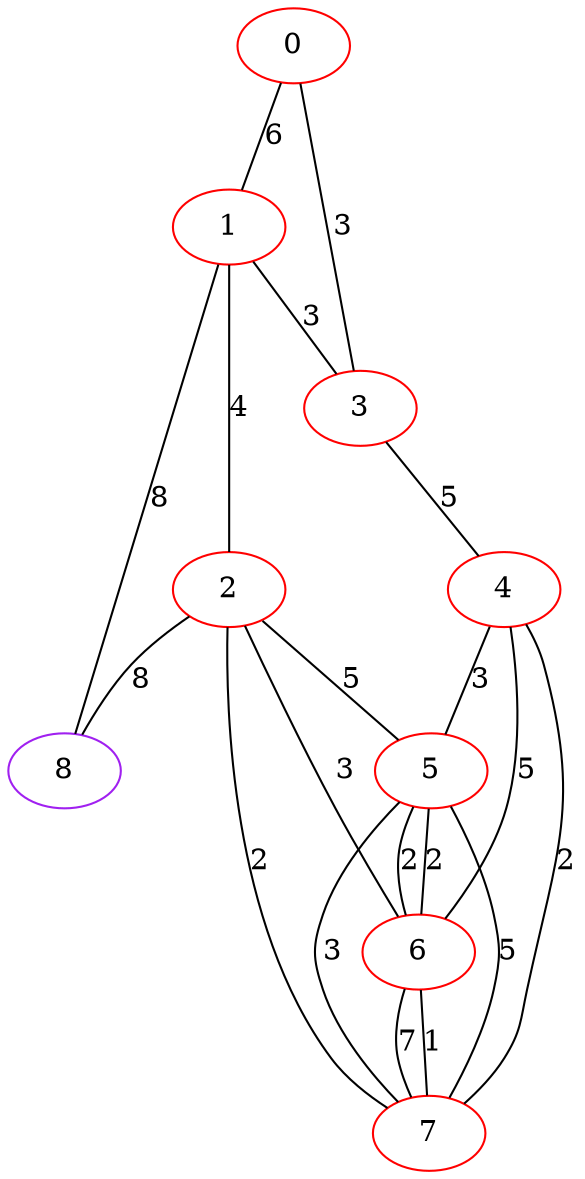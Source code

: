 graph "" {
0 [color=red, weight=1];
1 [color=red, weight=1];
2 [color=red, weight=1];
3 [color=red, weight=1];
4 [color=red, weight=1];
5 [color=red, weight=1];
6 [color=red, weight=1];
7 [color=red, weight=1];
8 [color=purple, weight=4];
0 -- 1  [key=0, label=6];
0 -- 3  [key=0, label=3];
1 -- 8  [key=0, label=8];
1 -- 2  [key=0, label=4];
1 -- 3  [key=0, label=3];
2 -- 8  [key=0, label=8];
2 -- 5  [key=0, label=5];
2 -- 6  [key=0, label=3];
2 -- 7  [key=0, label=2];
3 -- 4  [key=0, label=5];
4 -- 5  [key=0, label=3];
4 -- 6  [key=0, label=5];
4 -- 7  [key=0, label=2];
5 -- 6  [key=0, label=2];
5 -- 6  [key=1, label=2];
5 -- 7  [key=0, label=5];
5 -- 7  [key=1, label=3];
6 -- 7  [key=0, label=7];
6 -- 7  [key=1, label=1];
}
